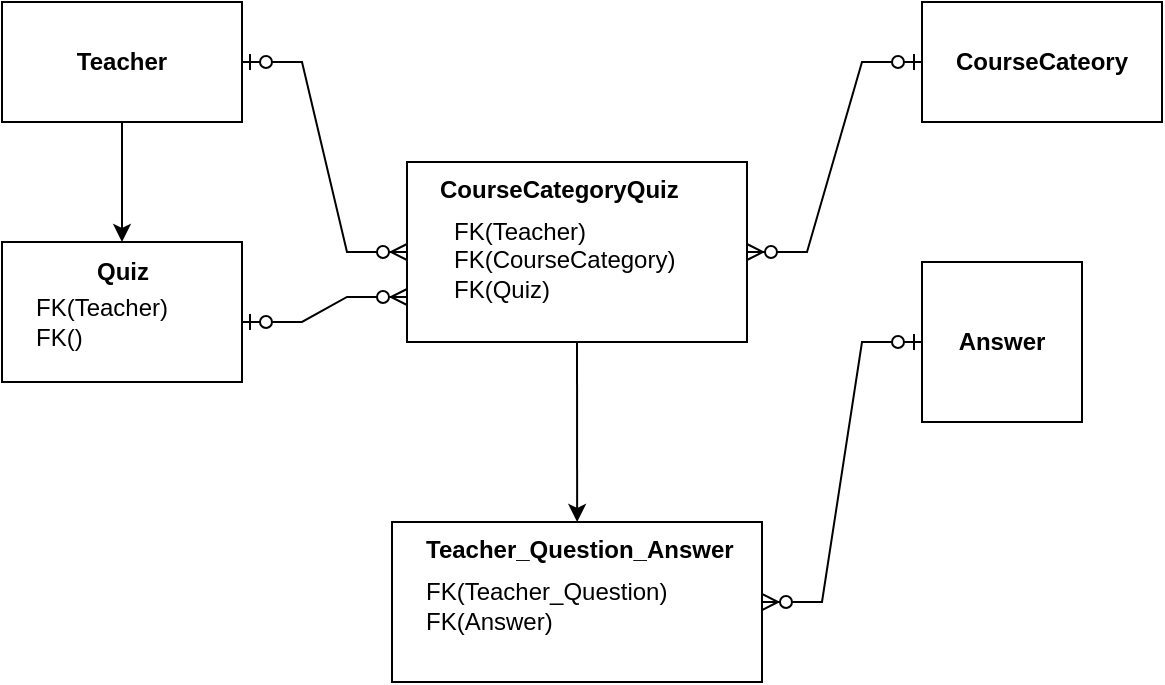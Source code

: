 <mxfile version="20.4.2" type="github">
  <diagram id="2sO_4onhugDU0Kl1AgzK" name="Page-1">
    <mxGraphModel dx="676" dy="441" grid="1" gridSize="10" guides="1" tooltips="1" connect="1" arrows="1" fold="1" page="1" pageScale="1" pageWidth="850" pageHeight="1100" math="0" shadow="0">
      <root>
        <mxCell id="0" />
        <mxCell id="1" parent="0" />
        <mxCell id="2VTOW2IW8ZpL9YFtVFEM-12" value="" style="edgeStyle=entityRelationEdgeStyle;fontSize=12;html=1;endArrow=ERzeroToMany;startArrow=ERzeroToOne;rounded=0;exitX=0;exitY=0.5;exitDx=0;exitDy=0;entryX=1;entryY=0.5;entryDx=0;entryDy=0;" parent="1" source="oM1QNY0bsyNBVNweQzOE-21" target="2VTOW2IW8ZpL9YFtVFEM-6" edge="1">
          <mxGeometry width="100" height="100" relative="1" as="geometry">
            <mxPoint x="550" y="220" as="sourcePoint" />
            <mxPoint x="510" y="390" as="targetPoint" />
          </mxGeometry>
        </mxCell>
        <mxCell id="2VTOW2IW8ZpL9YFtVFEM-13" value="" style="edgeStyle=entityRelationEdgeStyle;fontSize=12;html=1;endArrow=ERzeroToMany;startArrow=ERzeroToOne;rounded=0;entryX=0;entryY=0.5;entryDx=0;entryDy=0;" parent="1" source="oM1QNY0bsyNBVNweQzOE-19" target="2VTOW2IW8ZpL9YFtVFEM-6" edge="1">
          <mxGeometry width="100" height="100" relative="1" as="geometry">
            <mxPoint x="180" y="210" as="sourcePoint" />
            <mxPoint x="240" y="360" as="targetPoint" />
          </mxGeometry>
        </mxCell>
        <mxCell id="2VTOW2IW8ZpL9YFtVFEM-15" value="" style="group" parent="1" vertex="1" connectable="0">
          <mxGeometry x="292.5" y="260" width="170" height="90" as="geometry" />
        </mxCell>
        <mxCell id="2VTOW2IW8ZpL9YFtVFEM-6" value="" style="rounded=0;whiteSpace=wrap;html=1;" parent="2VTOW2IW8ZpL9YFtVFEM-15" vertex="1">
          <mxGeometry width="170" height="90" as="geometry" />
        </mxCell>
        <mxCell id="2VTOW2IW8ZpL9YFtVFEM-14" value="&lt;div&gt;FK(Teacher)&lt;/div&gt;&lt;div&gt;FK(CourseCategory)&lt;br&gt;&lt;/div&gt;&lt;div&gt;FK(Quiz)&lt;br&gt;&lt;/div&gt;" style="text;html=1;align=left;verticalAlign=middle;resizable=0;points=[];autosize=1;strokeColor=none;fillColor=none;" parent="2VTOW2IW8ZpL9YFtVFEM-15" vertex="1">
          <mxGeometry x="21.25" y="18.636" width="130" height="60" as="geometry" />
        </mxCell>
        <mxCell id="2VTOW2IW8ZpL9YFtVFEM-16" value="CourseCategoryQuiz" style="text;whiteSpace=wrap;html=1;fontStyle=1" parent="2VTOW2IW8ZpL9YFtVFEM-15" vertex="1">
          <mxGeometry x="14.167" width="155.833" height="24.545" as="geometry" />
        </mxCell>
        <mxCell id="oM1QNY0bsyNBVNweQzOE-1" value="Answer" style="whiteSpace=wrap;html=1;aspect=fixed;fontStyle=1" vertex="1" parent="1">
          <mxGeometry x="550" y="310" width="80" height="80" as="geometry" />
        </mxCell>
        <mxCell id="oM1QNY0bsyNBVNweQzOE-7" value="" style="group" vertex="1" connectable="0" parent="1">
          <mxGeometry x="285" y="440" width="185" height="80" as="geometry" />
        </mxCell>
        <mxCell id="oM1QNY0bsyNBVNweQzOE-8" value="" style="rounded=0;whiteSpace=wrap;html=1;" vertex="1" parent="oM1QNY0bsyNBVNweQzOE-7">
          <mxGeometry width="185.0" height="80" as="geometry" />
        </mxCell>
        <mxCell id="oM1QNY0bsyNBVNweQzOE-9" value="&lt;div&gt;FK(Teacher_Question)&lt;/div&gt;&lt;div&gt;FK(Answer)&lt;br&gt;&lt;/div&gt;" style="text;html=1;align=left;verticalAlign=middle;resizable=0;points=[];autosize=1;strokeColor=none;fillColor=none;" vertex="1" parent="oM1QNY0bsyNBVNweQzOE-7">
          <mxGeometry x="15.415" y="22.219" width="140" height="40" as="geometry" />
        </mxCell>
        <mxCell id="oM1QNY0bsyNBVNweQzOE-10" value="Teacher_Question_Answer" style="text;whiteSpace=wrap;html=1;fontStyle=1" vertex="1" parent="oM1QNY0bsyNBVNweQzOE-7">
          <mxGeometry x="15.417" width="169.583" height="21.818" as="geometry" />
        </mxCell>
        <mxCell id="oM1QNY0bsyNBVNweQzOE-17" value="" style="edgeStyle=entityRelationEdgeStyle;fontSize=12;html=1;endArrow=ERzeroToMany;startArrow=ERzeroToOne;rounded=0;exitX=0;exitY=0.5;exitDx=0;exitDy=0;" edge="1" parent="1" source="oM1QNY0bsyNBVNweQzOE-1" target="oM1QNY0bsyNBVNweQzOE-8">
          <mxGeometry width="100" height="100" relative="1" as="geometry">
            <mxPoint x="522.5" y="320" as="sourcePoint" />
            <mxPoint x="460" y="450" as="targetPoint" />
          </mxGeometry>
        </mxCell>
        <mxCell id="oM1QNY0bsyNBVNweQzOE-18" value="" style="endArrow=classic;html=1;rounded=0;exitX=0.5;exitY=1;exitDx=0;exitDy=0;entryX=0.455;entryY=0;entryDx=0;entryDy=0;entryPerimeter=0;" edge="1" parent="1" source="2VTOW2IW8ZpL9YFtVFEM-6" target="oM1QNY0bsyNBVNweQzOE-10">
          <mxGeometry width="50" height="50" relative="1" as="geometry">
            <mxPoint x="360" y="420" as="sourcePoint" />
            <mxPoint x="410" y="370" as="targetPoint" />
          </mxGeometry>
        </mxCell>
        <mxCell id="oM1QNY0bsyNBVNweQzOE-24" style="edgeStyle=orthogonalEdgeStyle;rounded=0;orthogonalLoop=1;jettySize=auto;html=1;entryX=0.5;entryY=0;entryDx=0;entryDy=0;" edge="1" parent="1" source="oM1QNY0bsyNBVNweQzOE-19" target="oM1QNY0bsyNBVNweQzOE-22">
          <mxGeometry relative="1" as="geometry" />
        </mxCell>
        <mxCell id="oM1QNY0bsyNBVNweQzOE-19" value="Teacher" style="rounded=0;whiteSpace=wrap;html=1;fontStyle=1" vertex="1" parent="1">
          <mxGeometry x="90" y="180" width="120" height="60" as="geometry" />
        </mxCell>
        <mxCell id="oM1QNY0bsyNBVNweQzOE-21" value="CourseCateory" style="rounded=0;whiteSpace=wrap;html=1;fontStyle=1" vertex="1" parent="1">
          <mxGeometry x="550" y="180" width="120" height="60" as="geometry" />
        </mxCell>
        <mxCell id="oM1QNY0bsyNBVNweQzOE-22" value="" style="rounded=0;whiteSpace=wrap;html=1;" vertex="1" parent="1">
          <mxGeometry x="90" y="300" width="120" height="70" as="geometry" />
        </mxCell>
        <mxCell id="oM1QNY0bsyNBVNweQzOE-25" value="Quiz" style="text;html=1;align=center;verticalAlign=middle;resizable=0;points=[];autosize=1;strokeColor=none;fillColor=none;fontStyle=1" vertex="1" parent="1">
          <mxGeometry x="125" y="300" width="50" height="30" as="geometry" />
        </mxCell>
        <mxCell id="oM1QNY0bsyNBVNweQzOE-26" value="&lt;div&gt;FK(Teacher)&lt;/div&gt;&lt;div&gt;FK()&lt;br&gt;&lt;/div&gt;" style="text;html=1;align=left;verticalAlign=middle;resizable=0;points=[];autosize=1;strokeColor=none;fillColor=none;" vertex="1" parent="1">
          <mxGeometry x="104.995" y="319.999" width="90" height="40" as="geometry" />
        </mxCell>
        <mxCell id="oM1QNY0bsyNBVNweQzOE-27" value="" style="edgeStyle=entityRelationEdgeStyle;fontSize=12;html=1;endArrow=ERzeroToMany;startArrow=ERzeroToOne;rounded=0;entryX=0;entryY=0.75;entryDx=0;entryDy=0;exitX=1;exitY=0.571;exitDx=0;exitDy=0;exitPerimeter=0;" edge="1" parent="1" source="oM1QNY0bsyNBVNweQzOE-22" target="2VTOW2IW8ZpL9YFtVFEM-6">
          <mxGeometry width="100" height="100" relative="1" as="geometry">
            <mxPoint x="220" y="340" as="sourcePoint" />
            <mxPoint x="302.5" y="435" as="targetPoint" />
          </mxGeometry>
        </mxCell>
      </root>
    </mxGraphModel>
  </diagram>
</mxfile>
